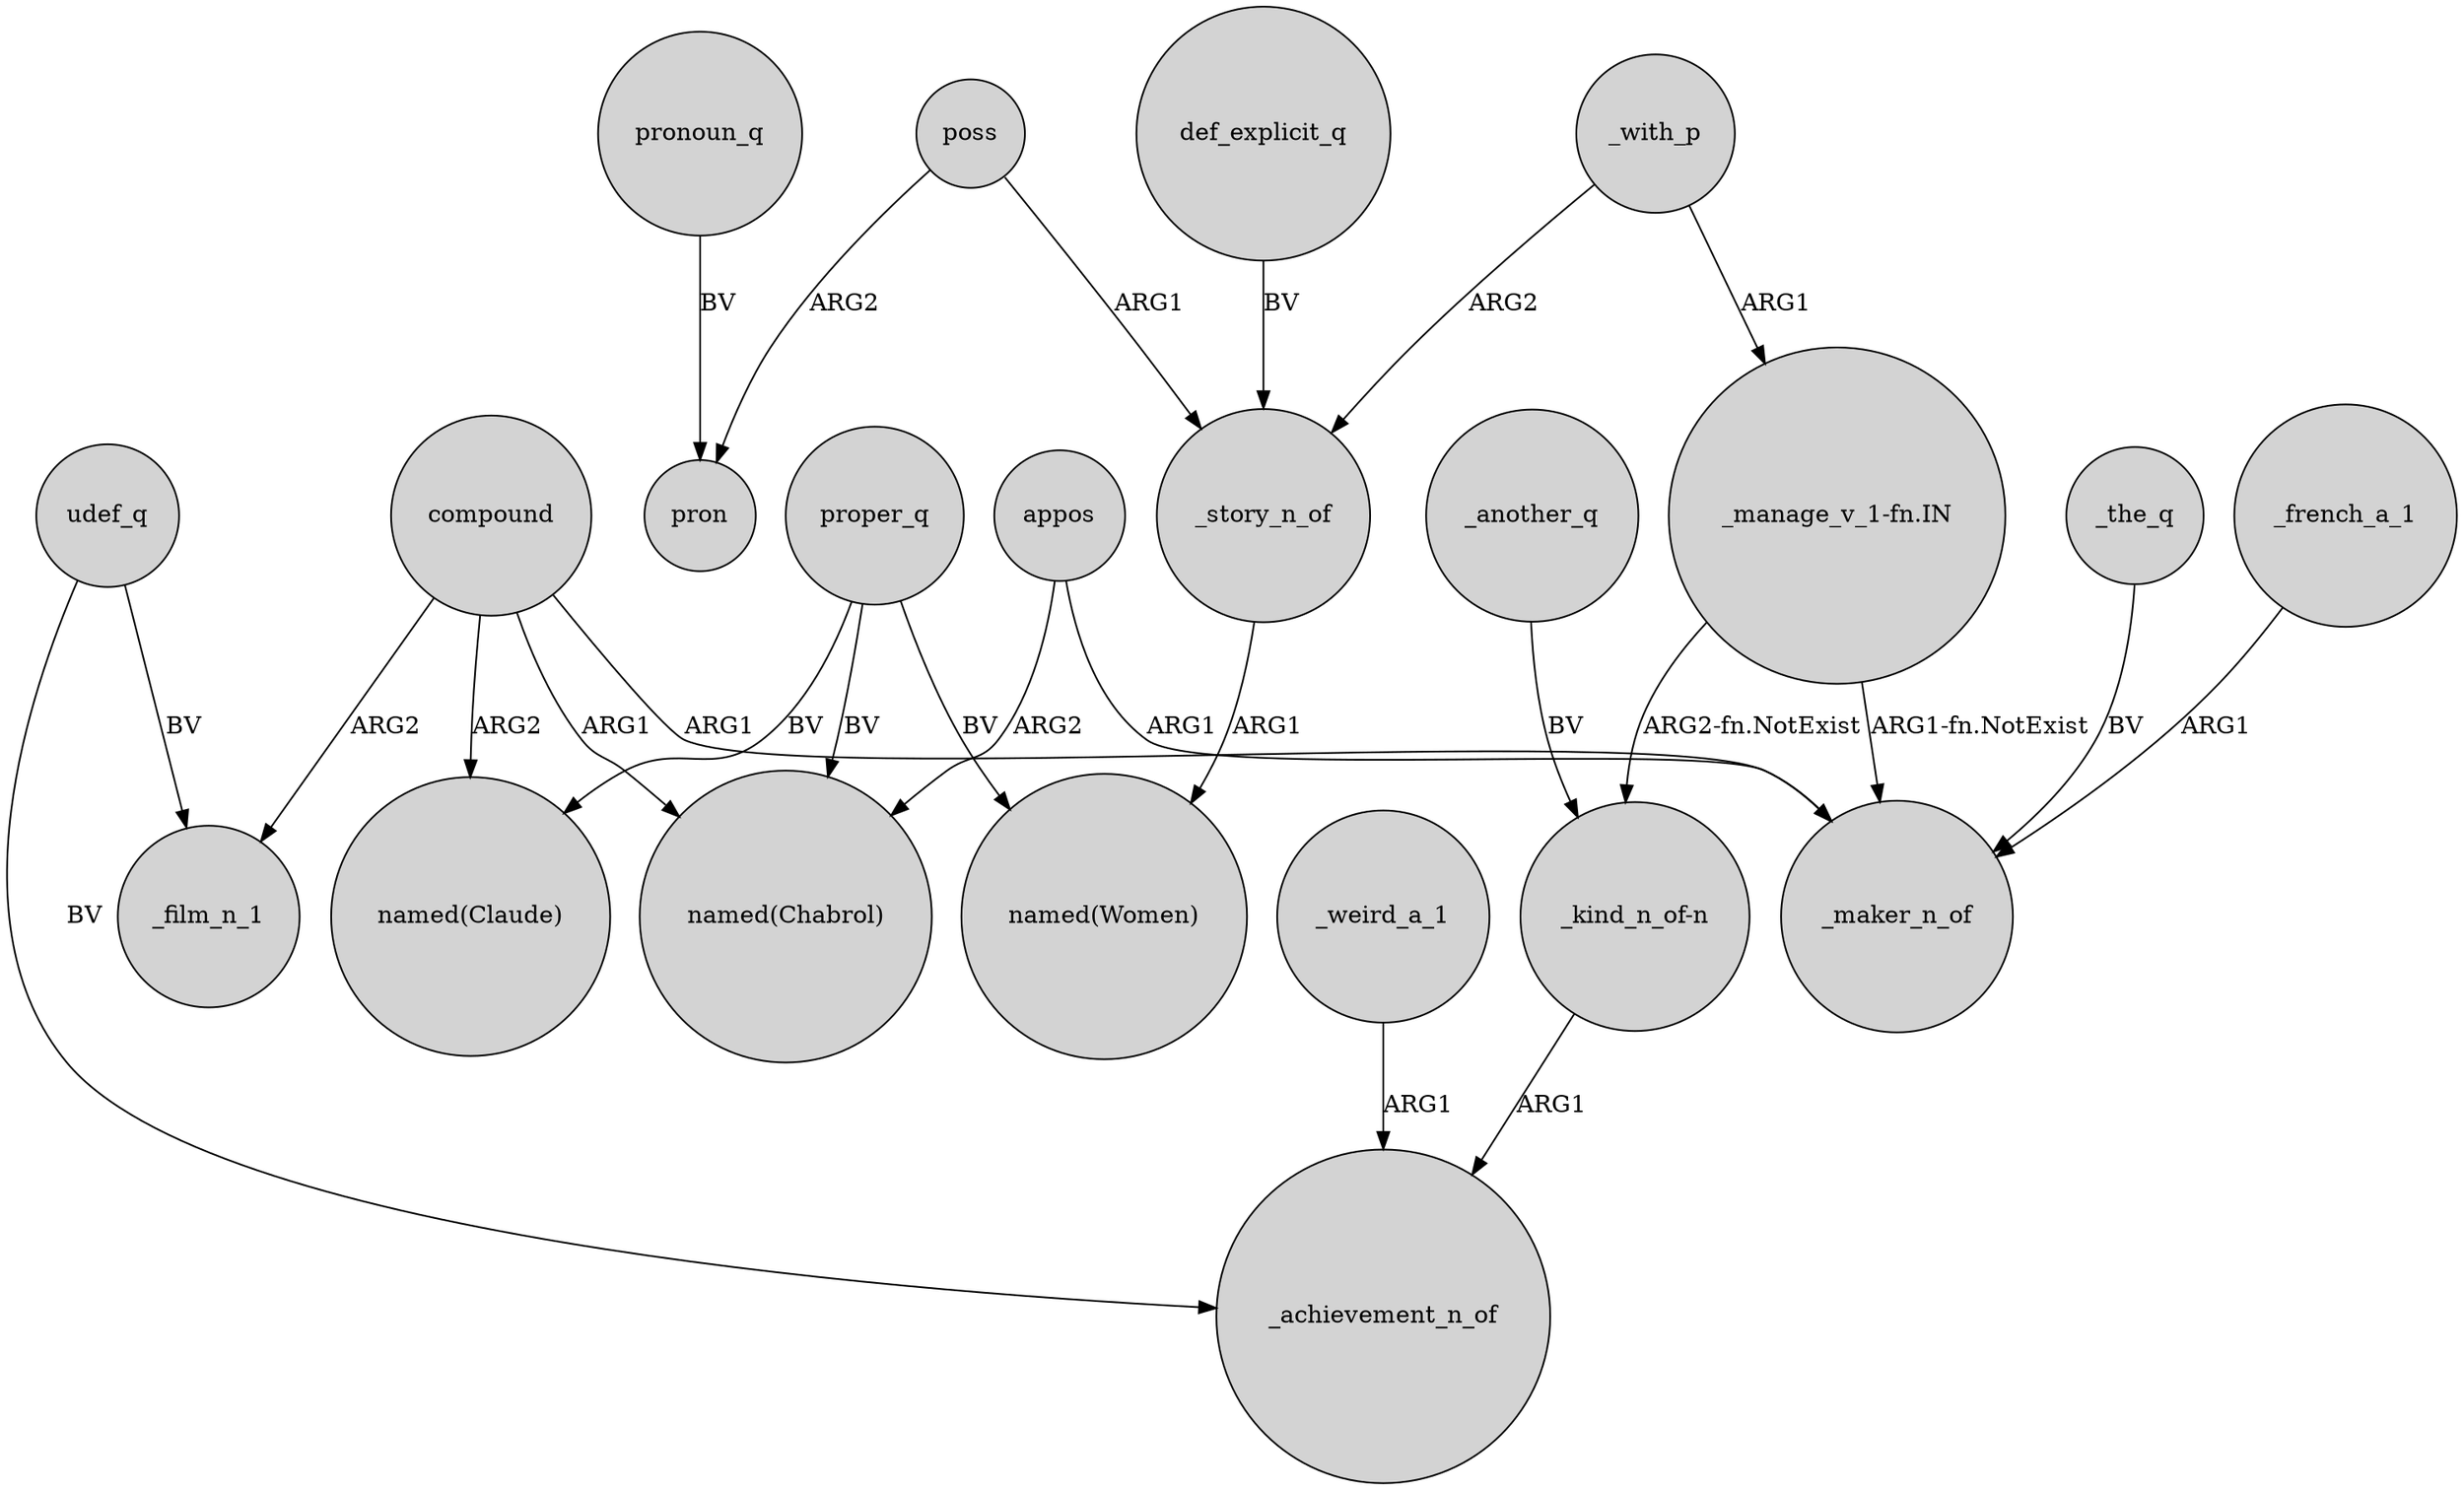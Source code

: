 digraph {
	node [shape=circle style=filled]
	appos -> "named(Chabrol)" [label=ARG2]
	"_manage_v_1-fn.IN" -> "_kind_n_of-n" [label="ARG2-fn.NotExist"]
	poss -> pron [label=ARG2]
	compound -> _maker_n_of [label=ARG1]
	_the_q -> _maker_n_of [label=BV]
	_another_q -> "_kind_n_of-n" [label=BV]
	proper_q -> "named(Women)" [label=BV]
	_french_a_1 -> _maker_n_of [label=ARG1]
	_with_p -> "_manage_v_1-fn.IN" [label=ARG1]
	pronoun_q -> pron [label=BV]
	udef_q -> _film_n_1 [label=BV]
	proper_q -> "named(Claude)" [label=BV]
	proper_q -> "named(Chabrol)" [label=BV]
	appos -> _maker_n_of [label=ARG1]
	_weird_a_1 -> _achievement_n_of [label=ARG1]
	compound -> _film_n_1 [label=ARG2]
	compound -> "named(Claude)" [label=ARG2]
	poss -> _story_n_of [label=ARG1]
	_with_p -> _story_n_of [label=ARG2]
	"_manage_v_1-fn.IN" -> _maker_n_of [label="ARG1-fn.NotExist"]
	udef_q -> _achievement_n_of [label=BV]
	def_explicit_q -> _story_n_of [label=BV]
	"_kind_n_of-n" -> _achievement_n_of [label=ARG1]
	_story_n_of -> "named(Women)" [label=ARG1]
	compound -> "named(Chabrol)" [label=ARG1]
}
